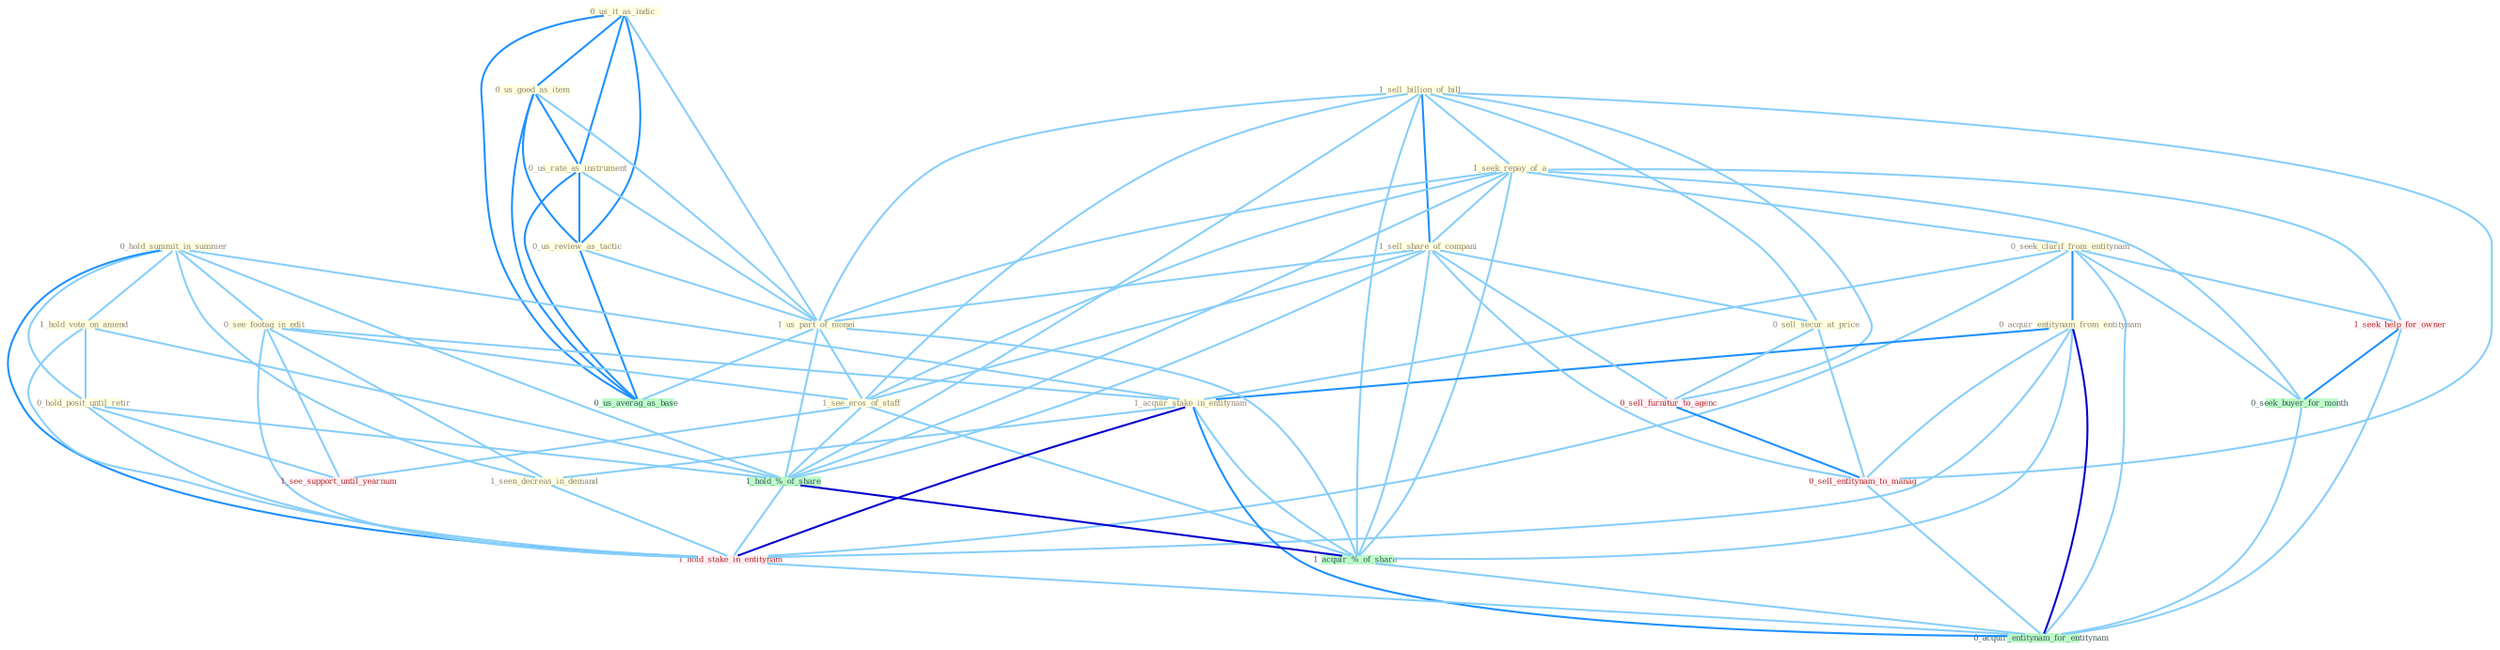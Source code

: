 Graph G{ 
    node
    [shape=polygon,style=filled,width=.5,height=.06,color="#BDFCC9",fixedsize=true,fontsize=4,
    fontcolor="#2f4f4f"];
    {node
    [color="#ffffe0", fontcolor="#8b7d6b"] "0_us_it_as_indic " "1_sell_billion_of_bill " "0_us_good_as_item " "0_us_rate_as_instrument " "0_us_review_as_tactic " "0_hold_summit_in_summer " "1_seek_repay_of_a " "0_seek_clarif_from_entitynam " "0_acquir_entitynam_from_entitynam " "1_sell_share_of_compani " "0_see_footag_in_edit " "1_us_part_of_monei " "1_see_eros_of_staff " "1_hold_vote_on_amend " "0_hold_posit_until_retir " "1_acquir_stake_in_entitynam " "1_seen_decreas_in_demand " "0_sell_secur_at_price "}
{node [color="#fff0f5", fontcolor="#b22222"] "1_hold_stake_in_entitynam " "1_seek_help_for_owner " "1_see_support_until_yearnum " "0_sell_furnitur_to_agenc " "0_sell_entitynam_to_manag "}
edge [color="#B0E2FF"];

	"0_us_it_as_indic " -- "0_us_good_as_item " [w="2", color="#1e90ff" , len=0.8];
	"0_us_it_as_indic " -- "0_us_rate_as_instrument " [w="2", color="#1e90ff" , len=0.8];
	"0_us_it_as_indic " -- "0_us_review_as_tactic " [w="2", color="#1e90ff" , len=0.8];
	"0_us_it_as_indic " -- "1_us_part_of_monei " [w="1", color="#87cefa" ];
	"0_us_it_as_indic " -- "0_us_averag_as_base " [w="2", color="#1e90ff" , len=0.8];
	"1_sell_billion_of_bill " -- "1_seek_repay_of_a " [w="1", color="#87cefa" ];
	"1_sell_billion_of_bill " -- "1_sell_share_of_compani " [w="2", color="#1e90ff" , len=0.8];
	"1_sell_billion_of_bill " -- "1_us_part_of_monei " [w="1", color="#87cefa" ];
	"1_sell_billion_of_bill " -- "1_see_eros_of_staff " [w="1", color="#87cefa" ];
	"1_sell_billion_of_bill " -- "0_sell_secur_at_price " [w="1", color="#87cefa" ];
	"1_sell_billion_of_bill " -- "1_hold_%_of_share " [w="1", color="#87cefa" ];
	"1_sell_billion_of_bill " -- "1_acquir_%_of_share " [w="1", color="#87cefa" ];
	"1_sell_billion_of_bill " -- "0_sell_furnitur_to_agenc " [w="1", color="#87cefa" ];
	"1_sell_billion_of_bill " -- "0_sell_entitynam_to_manag " [w="1", color="#87cefa" ];
	"0_us_good_as_item " -- "0_us_rate_as_instrument " [w="2", color="#1e90ff" , len=0.8];
	"0_us_good_as_item " -- "0_us_review_as_tactic " [w="2", color="#1e90ff" , len=0.8];
	"0_us_good_as_item " -- "1_us_part_of_monei " [w="1", color="#87cefa" ];
	"0_us_good_as_item " -- "0_us_averag_as_base " [w="2", color="#1e90ff" , len=0.8];
	"0_us_rate_as_instrument " -- "0_us_review_as_tactic " [w="2", color="#1e90ff" , len=0.8];
	"0_us_rate_as_instrument " -- "1_us_part_of_monei " [w="1", color="#87cefa" ];
	"0_us_rate_as_instrument " -- "0_us_averag_as_base " [w="2", color="#1e90ff" , len=0.8];
	"0_us_review_as_tactic " -- "1_us_part_of_monei " [w="1", color="#87cefa" ];
	"0_us_review_as_tactic " -- "0_us_averag_as_base " [w="2", color="#1e90ff" , len=0.8];
	"0_hold_summit_in_summer " -- "0_see_footag_in_edit " [w="1", color="#87cefa" ];
	"0_hold_summit_in_summer " -- "1_hold_vote_on_amend " [w="1", color="#87cefa" ];
	"0_hold_summit_in_summer " -- "0_hold_posit_until_retir " [w="1", color="#87cefa" ];
	"0_hold_summit_in_summer " -- "1_acquir_stake_in_entitynam " [w="1", color="#87cefa" ];
	"0_hold_summit_in_summer " -- "1_seen_decreas_in_demand " [w="1", color="#87cefa" ];
	"0_hold_summit_in_summer " -- "1_hold_%_of_share " [w="1", color="#87cefa" ];
	"0_hold_summit_in_summer " -- "1_hold_stake_in_entitynam " [w="2", color="#1e90ff" , len=0.8];
	"1_seek_repay_of_a " -- "0_seek_clarif_from_entitynam " [w="1", color="#87cefa" ];
	"1_seek_repay_of_a " -- "1_sell_share_of_compani " [w="1", color="#87cefa" ];
	"1_seek_repay_of_a " -- "1_us_part_of_monei " [w="1", color="#87cefa" ];
	"1_seek_repay_of_a " -- "1_see_eros_of_staff " [w="1", color="#87cefa" ];
	"1_seek_repay_of_a " -- "1_hold_%_of_share " [w="1", color="#87cefa" ];
	"1_seek_repay_of_a " -- "1_seek_help_for_owner " [w="1", color="#87cefa" ];
	"1_seek_repay_of_a " -- "0_seek_buyer_for_month " [w="1", color="#87cefa" ];
	"1_seek_repay_of_a " -- "1_acquir_%_of_share " [w="1", color="#87cefa" ];
	"0_seek_clarif_from_entitynam " -- "0_acquir_entitynam_from_entitynam " [w="2", color="#1e90ff" , len=0.8];
	"0_seek_clarif_from_entitynam " -- "1_acquir_stake_in_entitynam " [w="1", color="#87cefa" ];
	"0_seek_clarif_from_entitynam " -- "1_hold_stake_in_entitynam " [w="1", color="#87cefa" ];
	"0_seek_clarif_from_entitynam " -- "1_seek_help_for_owner " [w="1", color="#87cefa" ];
	"0_seek_clarif_from_entitynam " -- "0_seek_buyer_for_month " [w="1", color="#87cefa" ];
	"0_seek_clarif_from_entitynam " -- "0_acquir_entitynam_for_entitynam " [w="1", color="#87cefa" ];
	"0_acquir_entitynam_from_entitynam " -- "1_acquir_stake_in_entitynam " [w="2", color="#1e90ff" , len=0.8];
	"0_acquir_entitynam_from_entitynam " -- "1_hold_stake_in_entitynam " [w="1", color="#87cefa" ];
	"0_acquir_entitynam_from_entitynam " -- "1_acquir_%_of_share " [w="1", color="#87cefa" ];
	"0_acquir_entitynam_from_entitynam " -- "0_sell_entitynam_to_manag " [w="1", color="#87cefa" ];
	"0_acquir_entitynam_from_entitynam " -- "0_acquir_entitynam_for_entitynam " [w="3", color="#0000cd" , len=0.6];
	"1_sell_share_of_compani " -- "1_us_part_of_monei " [w="1", color="#87cefa" ];
	"1_sell_share_of_compani " -- "1_see_eros_of_staff " [w="1", color="#87cefa" ];
	"1_sell_share_of_compani " -- "0_sell_secur_at_price " [w="1", color="#87cefa" ];
	"1_sell_share_of_compani " -- "1_hold_%_of_share " [w="1", color="#87cefa" ];
	"1_sell_share_of_compani " -- "1_acquir_%_of_share " [w="1", color="#87cefa" ];
	"1_sell_share_of_compani " -- "0_sell_furnitur_to_agenc " [w="1", color="#87cefa" ];
	"1_sell_share_of_compani " -- "0_sell_entitynam_to_manag " [w="1", color="#87cefa" ];
	"0_see_footag_in_edit " -- "1_see_eros_of_staff " [w="1", color="#87cefa" ];
	"0_see_footag_in_edit " -- "1_acquir_stake_in_entitynam " [w="1", color="#87cefa" ];
	"0_see_footag_in_edit " -- "1_seen_decreas_in_demand " [w="1", color="#87cefa" ];
	"0_see_footag_in_edit " -- "1_hold_stake_in_entitynam " [w="1", color="#87cefa" ];
	"0_see_footag_in_edit " -- "1_see_support_until_yearnum " [w="1", color="#87cefa" ];
	"1_us_part_of_monei " -- "1_see_eros_of_staff " [w="1", color="#87cefa" ];
	"1_us_part_of_monei " -- "1_hold_%_of_share " [w="1", color="#87cefa" ];
	"1_us_part_of_monei " -- "1_acquir_%_of_share " [w="1", color="#87cefa" ];
	"1_us_part_of_monei " -- "0_us_averag_as_base " [w="1", color="#87cefa" ];
	"1_see_eros_of_staff " -- "1_hold_%_of_share " [w="1", color="#87cefa" ];
	"1_see_eros_of_staff " -- "1_acquir_%_of_share " [w="1", color="#87cefa" ];
	"1_see_eros_of_staff " -- "1_see_support_until_yearnum " [w="1", color="#87cefa" ];
	"1_hold_vote_on_amend " -- "0_hold_posit_until_retir " [w="1", color="#87cefa" ];
	"1_hold_vote_on_amend " -- "1_hold_%_of_share " [w="1", color="#87cefa" ];
	"1_hold_vote_on_amend " -- "1_hold_stake_in_entitynam " [w="1", color="#87cefa" ];
	"0_hold_posit_until_retir " -- "1_hold_%_of_share " [w="1", color="#87cefa" ];
	"0_hold_posit_until_retir " -- "1_hold_stake_in_entitynam " [w="1", color="#87cefa" ];
	"0_hold_posit_until_retir " -- "1_see_support_until_yearnum " [w="1", color="#87cefa" ];
	"1_acquir_stake_in_entitynam " -- "1_seen_decreas_in_demand " [w="1", color="#87cefa" ];
	"1_acquir_stake_in_entitynam " -- "1_hold_stake_in_entitynam " [w="3", color="#0000cd" , len=0.6];
	"1_acquir_stake_in_entitynam " -- "1_acquir_%_of_share " [w="1", color="#87cefa" ];
	"1_acquir_stake_in_entitynam " -- "0_acquir_entitynam_for_entitynam " [w="2", color="#1e90ff" , len=0.8];
	"1_seen_decreas_in_demand " -- "1_hold_stake_in_entitynam " [w="1", color="#87cefa" ];
	"0_sell_secur_at_price " -- "0_sell_furnitur_to_agenc " [w="1", color="#87cefa" ];
	"0_sell_secur_at_price " -- "0_sell_entitynam_to_manag " [w="1", color="#87cefa" ];
	"1_hold_%_of_share " -- "1_hold_stake_in_entitynam " [w="1", color="#87cefa" ];
	"1_hold_%_of_share " -- "1_acquir_%_of_share " [w="3", color="#0000cd" , len=0.6];
	"1_hold_stake_in_entitynam " -- "0_acquir_entitynam_for_entitynam " [w="1", color="#87cefa" ];
	"1_seek_help_for_owner " -- "0_seek_buyer_for_month " [w="2", color="#1e90ff" , len=0.8];
	"1_seek_help_for_owner " -- "0_acquir_entitynam_for_entitynam " [w="1", color="#87cefa" ];
	"0_seek_buyer_for_month " -- "0_acquir_entitynam_for_entitynam " [w="1", color="#87cefa" ];
	"1_acquir_%_of_share " -- "0_acquir_entitynam_for_entitynam " [w="1", color="#87cefa" ];
	"0_sell_furnitur_to_agenc " -- "0_sell_entitynam_to_manag " [w="2", color="#1e90ff" , len=0.8];
	"0_sell_entitynam_to_manag " -- "0_acquir_entitynam_for_entitynam " [w="1", color="#87cefa" ];
}